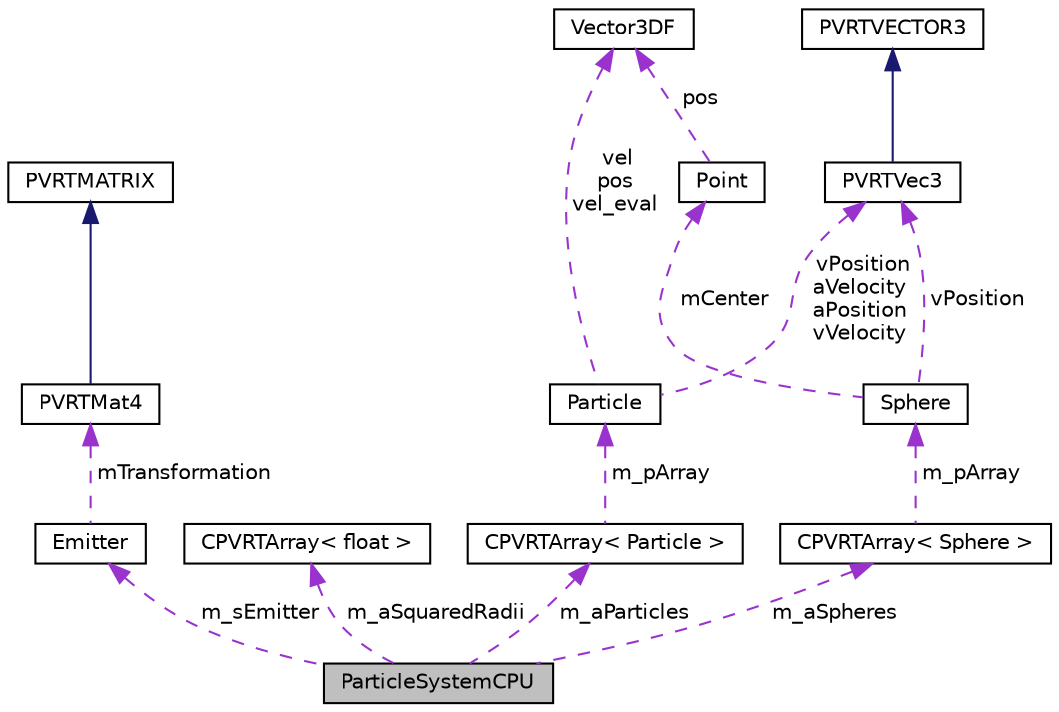 digraph "ParticleSystemCPU"
{
  edge [fontname="Helvetica",fontsize="10",labelfontname="Helvetica",labelfontsize="10"];
  node [fontname="Helvetica",fontsize="10",shape=record];
  Node1 [label="ParticleSystemCPU",height=0.2,width=0.4,color="black", fillcolor="grey75", style="filled", fontcolor="black"];
  Node2 -> Node1 [dir="back",color="darkorchid3",fontsize="10",style="dashed",label=" m_sEmitter" ,fontname="Helvetica"];
  Node2 [label="Emitter",height=0.2,width=0.4,color="black", fillcolor="white", style="filled",URL="$struct_emitter.html"];
  Node3 -> Node2 [dir="back",color="darkorchid3",fontsize="10",style="dashed",label=" mTransformation" ,fontname="Helvetica"];
  Node3 [label="PVRTMat4",height=0.2,width=0.4,color="black", fillcolor="white", style="filled",URL="$struct_p_v_r_t_mat4.html",tooltip="4x4 Matrix "];
  Node4 -> Node3 [dir="back",color="midnightblue",fontsize="10",style="solid",fontname="Helvetica"];
  Node4 [label="PVRTMATRIX",height=0.2,width=0.4,color="black", fillcolor="white", style="filled",URL="$class_p_v_r_t_m_a_t_r_i_xf.html",tooltip="4x4 floating point matrix "];
  Node5 -> Node1 [dir="back",color="darkorchid3",fontsize="10",style="dashed",label=" m_aSquaredRadii" ,fontname="Helvetica"];
  Node5 [label="CPVRTArray\< float \>",height=0.2,width=0.4,color="black", fillcolor="white", style="filled",URL="$class_c_p_v_r_t_array.html"];
  Node6 -> Node1 [dir="back",color="darkorchid3",fontsize="10",style="dashed",label=" m_aSpheres" ,fontname="Helvetica"];
  Node6 [label="CPVRTArray\< Sphere \>",height=0.2,width=0.4,color="black", fillcolor="white", style="filled",URL="$class_c_p_v_r_t_array.html"];
  Node7 -> Node6 [dir="back",color="darkorchid3",fontsize="10",style="dashed",label=" m_pArray" ,fontname="Helvetica"];
  Node7 [label="Sphere",height=0.2,width=0.4,color="black", fillcolor="white", style="filled",URL="$class_sphere.html"];
  Node8 -> Node7 [dir="back",color="darkorchid3",fontsize="10",style="dashed",label=" mCenter" ,fontname="Helvetica"];
  Node8 [label="Point",height=0.2,width=0.4,color="black", fillcolor="white", style="filled",URL="$class_point.html"];
  Node9 -> Node8 [dir="back",color="darkorchid3",fontsize="10",style="dashed",label=" pos" ,fontname="Helvetica"];
  Node9 [label="Vector3DF",height=0.2,width=0.4,color="black", fillcolor="white", style="filled",URL="$class_vector3_d_f.html"];
  Node10 -> Node7 [dir="back",color="darkorchid3",fontsize="10",style="dashed",label=" vPosition" ,fontname="Helvetica"];
  Node10 [label="PVRTVec3",height=0.2,width=0.4,color="black", fillcolor="white", style="filled",URL="$struct_p_v_r_t_vec3.html",tooltip="3 component vector "];
  Node11 -> Node10 [dir="back",color="midnightblue",fontsize="10",style="solid",fontname="Helvetica"];
  Node11 [label="PVRTVECTOR3",height=0.2,width=0.4,color="black", fillcolor="white", style="filled",URL="$struct_p_v_r_t_v_e_c_t_o_r3f.html",tooltip="3D floating point vector "];
  Node12 -> Node1 [dir="back",color="darkorchid3",fontsize="10",style="dashed",label=" m_aParticles" ,fontname="Helvetica"];
  Node12 [label="CPVRTArray\< Particle \>",height=0.2,width=0.4,color="black", fillcolor="white", style="filled",URL="$class_c_p_v_r_t_array.html"];
  Node13 -> Node12 [dir="back",color="darkorchid3",fontsize="10",style="dashed",label=" m_pArray" ,fontname="Helvetica"];
  Node13 [label="Particle",height=0.2,width=0.4,color="black", fillcolor="white", style="filled",URL="$struct_particle.html"];
  Node9 -> Node13 [dir="back",color="darkorchid3",fontsize="10",style="dashed",label=" vel\npos\nvel_eval" ,fontname="Helvetica"];
  Node10 -> Node13 [dir="back",color="darkorchid3",fontsize="10",style="dashed",label=" vPosition\naVelocity\naPosition\nvVelocity" ,fontname="Helvetica"];
}
